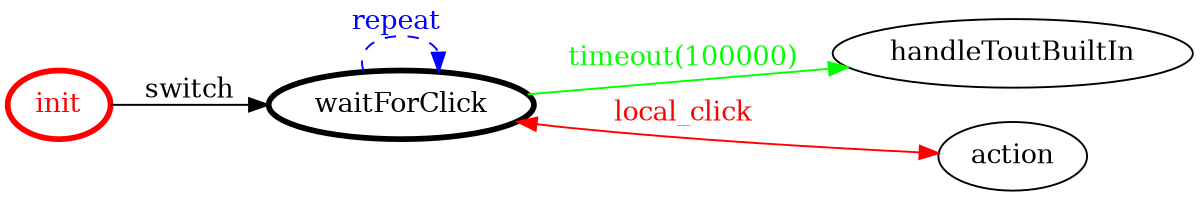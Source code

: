 /*
*
* A GraphViz DOT FSM description 
* Please use a GraphViz visualizer (like http://www.webgraphviz.com)
*  
*/

digraph finite_state_machine {
	rankdir=LR
	size="8,5"
	
	init [ color = red ][ fontcolor = red ][ penwidth = 3 ]
	waitForClick [ color = black ][ fontcolor = black ][ penwidth = 3 ]
	
	waitForClick -> handleToutBuiltIn [ label = "timeout(100000)" ][ color = green ][ fontcolor = green ]
	init -> waitForClick [ label = "switch" ][ color = black ][ fontcolor = black ]
	waitForClick -> waitForClick [ label = "repeat "][ style = dashed ][ color = blue ][ fontcolor = blue ]
	waitForClick -> action [ label = "local_click" ][ color = red ][ fontcolor = red ][ dir = both ]
}
